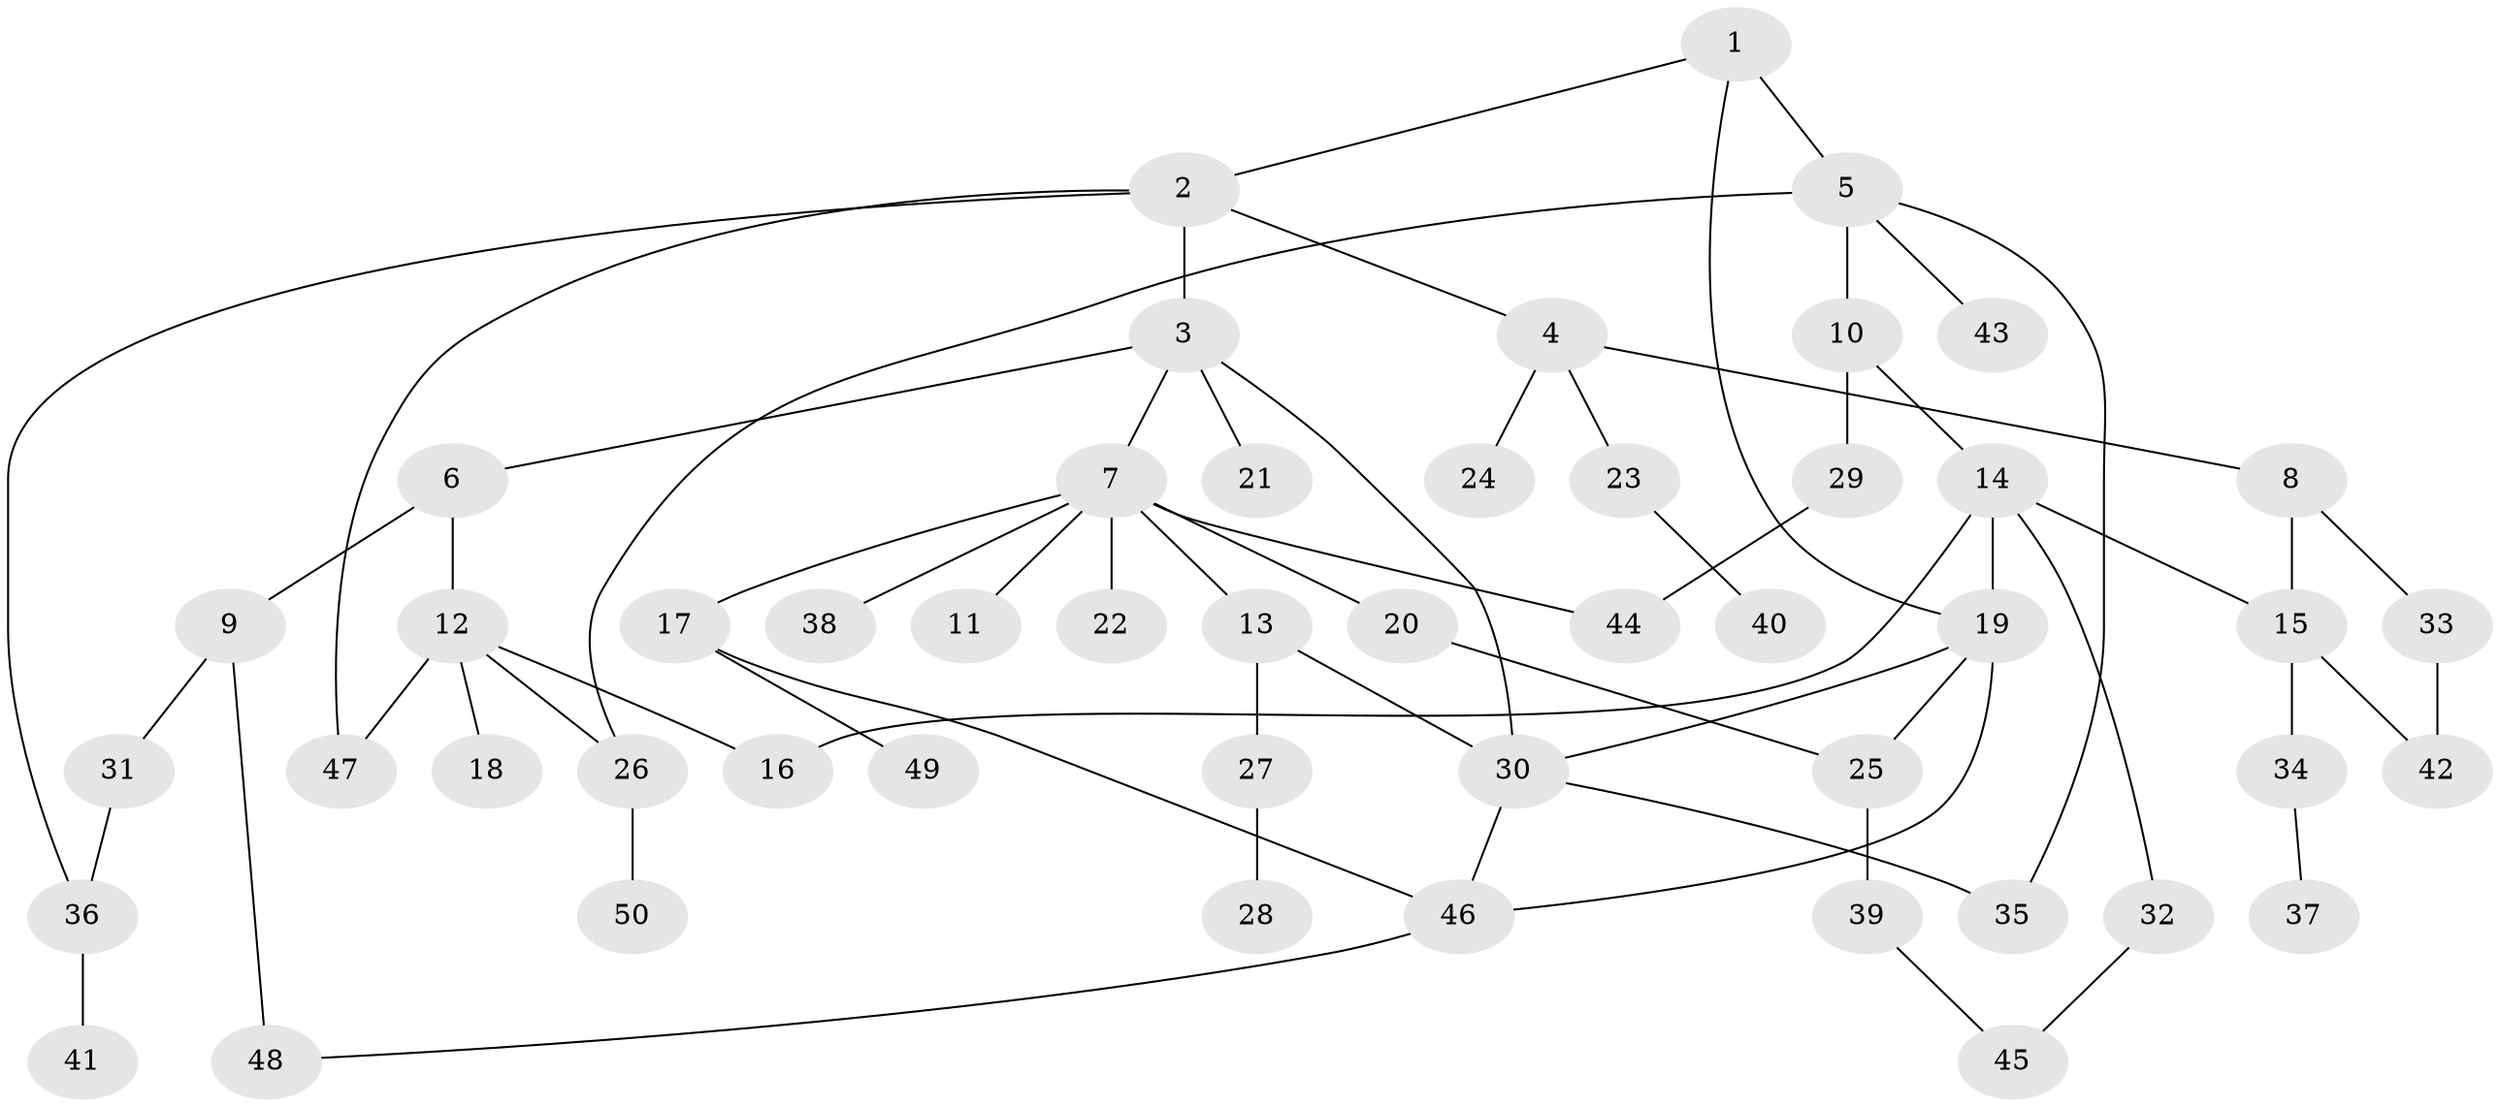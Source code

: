 // coarse degree distribution, {1: 0.6666666666666666, 2: 0.13333333333333333, 3: 0.06666666666666667, 5: 0.06666666666666667, 8: 0.06666666666666667}
// Generated by graph-tools (version 1.1) at 2025/44/03/04/25 21:44:34]
// undirected, 50 vertices, 65 edges
graph export_dot {
graph [start="1"]
  node [color=gray90,style=filled];
  1;
  2;
  3;
  4;
  5;
  6;
  7;
  8;
  9;
  10;
  11;
  12;
  13;
  14;
  15;
  16;
  17;
  18;
  19;
  20;
  21;
  22;
  23;
  24;
  25;
  26;
  27;
  28;
  29;
  30;
  31;
  32;
  33;
  34;
  35;
  36;
  37;
  38;
  39;
  40;
  41;
  42;
  43;
  44;
  45;
  46;
  47;
  48;
  49;
  50;
  1 -- 2;
  1 -- 5;
  1 -- 19;
  2 -- 3;
  2 -- 4;
  2 -- 47;
  2 -- 36;
  3 -- 6;
  3 -- 7;
  3 -- 21;
  3 -- 30;
  4 -- 8;
  4 -- 23;
  4 -- 24;
  5 -- 10;
  5 -- 35;
  5 -- 43;
  5 -- 26;
  6 -- 9;
  6 -- 12;
  7 -- 11;
  7 -- 13;
  7 -- 17;
  7 -- 20;
  7 -- 22;
  7 -- 38;
  7 -- 44;
  8 -- 33;
  8 -- 15;
  9 -- 31;
  9 -- 48;
  10 -- 14;
  10 -- 29;
  12 -- 16;
  12 -- 18;
  12 -- 26;
  12 -- 47;
  13 -- 27;
  13 -- 30;
  14 -- 15;
  14 -- 19;
  14 -- 32;
  14 -- 16;
  15 -- 34;
  15 -- 42;
  17 -- 49;
  17 -- 46;
  19 -- 25;
  19 -- 30;
  19 -- 46;
  20 -- 25;
  23 -- 40;
  25 -- 39;
  26 -- 50;
  27 -- 28;
  29 -- 44;
  30 -- 35;
  30 -- 46;
  31 -- 36;
  32 -- 45;
  33 -- 42;
  34 -- 37;
  36 -- 41;
  39 -- 45;
  46 -- 48;
}
